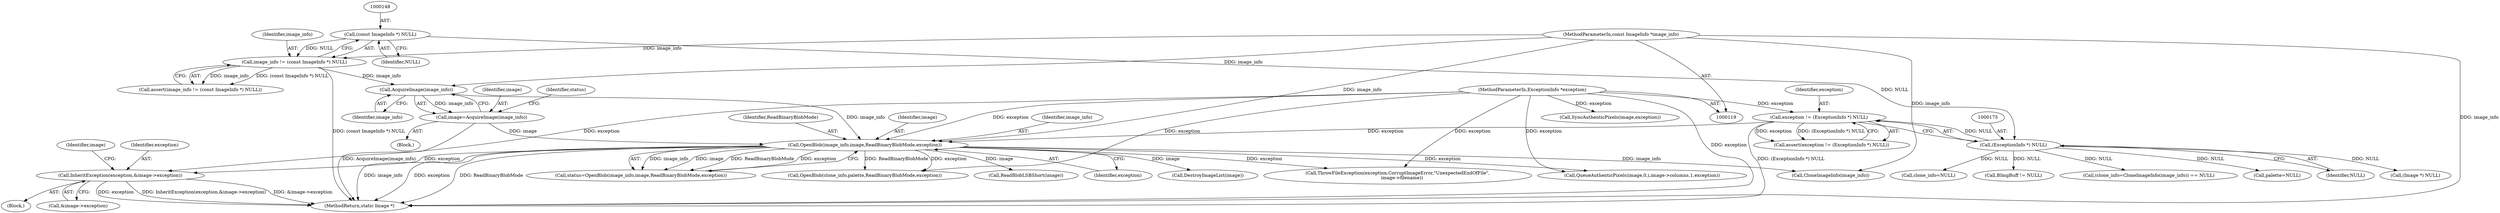 digraph "0_ImageMagick_f6e9d0d9955e85bdd7540b251cd50d598dacc5e6_7@pointer" {
"1000447" [label="(Call,InheritException(exception,&image->exception))"];
"1000189" [label="(Call,OpenBlob(image_info,image,ReadBinaryBlobMode,exception))"];
"1000185" [label="(Call,AcquireImage(image_info))"];
"1000145" [label="(Call,image_info != (const ImageInfo *) NULL)"];
"1000120" [label="(MethodParameterIn,const ImageInfo *image_info)"];
"1000147" [label="(Call,(const ImageInfo *) NULL)"];
"1000183" [label="(Call,image=AcquireImage(image_info))"];
"1000172" [label="(Call,exception != (ExceptionInfo *) NULL)"];
"1000121" [label="(MethodParameterIn,ExceptionInfo *exception)"];
"1000174" [label="(Call,(ExceptionInfo *) NULL)"];
"1001446" [label="(MethodReturn,static Image *)"];
"1000448" [label="(Identifier,exception)"];
"1000457" [label="(Call,(clone_info=CloneImageInfo(image_info)) == NULL)"];
"1000190" [label="(Identifier,image_info)"];
"1000188" [label="(Identifier,status)"];
"1000192" [label="(Identifier,ReadBinaryBlobMode)"];
"1000121" [label="(MethodParameterIn,ExceptionInfo *exception)"];
"1000174" [label="(Call,(ExceptionInfo *) NULL)"];
"1000187" [label="(Call,status=OpenBlob(image_info,image,ReadBinaryBlobMode,exception))"];
"1000144" [label="(Call,assert(image_info != (const ImageInfo *) NULL))"];
"1000183" [label="(Call,image=AcquireImage(image_info))"];
"1000449" [label="(Call,&image->exception)"];
"1000193" [label="(Identifier,exception)"];
"1000184" [label="(Identifier,image)"];
"1001395" [label="(Call,SyncAuthenticPixels(image,exception))"];
"1000186" [label="(Identifier,image_info)"];
"1000207" [label="(Call,palette=NULL)"];
"1000446" [label="(Block,)"];
"1000185" [label="(Call,AcquireImage(image_info))"];
"1001352" [label="(Call,QueueAuthenticPixels(image,0,i,image->columns,1,exception))"];
"1000447" [label="(Call,InheritException(exception,&image->exception))"];
"1000189" [label="(Call,OpenBlob(image_info,image,ReadBinaryBlobMode,exception))"];
"1000149" [label="(Identifier,NULL)"];
"1000176" [label="(Identifier,NULL)"];
"1000217" [label="(Call,ReadBlobLSBShort(image))"];
"1000204" [label="(Call,(Image *) NULL)"];
"1000172" [label="(Call,exception != (ExceptionInfo *) NULL)"];
"1000210" [label="(Call,clone_info=NULL)"];
"1001402" [label="(Call,BImgBuff != NULL)"];
"1000120" [label="(MethodParameterIn,const ImageInfo *image_info)"];
"1000171" [label="(Call,assert(exception != (ExceptionInfo *) NULL))"];
"1000460" [label="(Call,CloneImageInfo(image_info))"];
"1000173" [label="(Identifier,exception)"];
"1000612" [label="(Call,OpenBlob(clone_info,palette,ReadBinaryBlobMode,exception))"];
"1000122" [label="(Block,)"];
"1000455" [label="(Identifier,image)"];
"1001432" [label="(Call,ThrowFileException(exception,CorruptImageError,\"UnexpectedEndOfFile\",\n      image->filename))"];
"1000201" [label="(Call,DestroyImageList(image))"];
"1000145" [label="(Call,image_info != (const ImageInfo *) NULL)"];
"1000191" [label="(Identifier,image)"];
"1000147" [label="(Call,(const ImageInfo *) NULL)"];
"1000146" [label="(Identifier,image_info)"];
"1000447" -> "1000446"  [label="AST: "];
"1000447" -> "1000449"  [label="CFG: "];
"1000448" -> "1000447"  [label="AST: "];
"1000449" -> "1000447"  [label="AST: "];
"1000455" -> "1000447"  [label="CFG: "];
"1000447" -> "1001446"  [label="DDG: InheritException(exception,&image->exception)"];
"1000447" -> "1001446"  [label="DDG: &image->exception"];
"1000447" -> "1001446"  [label="DDG: exception"];
"1000189" -> "1000447"  [label="DDG: exception"];
"1000121" -> "1000447"  [label="DDG: exception"];
"1000189" -> "1000187"  [label="AST: "];
"1000189" -> "1000193"  [label="CFG: "];
"1000190" -> "1000189"  [label="AST: "];
"1000191" -> "1000189"  [label="AST: "];
"1000192" -> "1000189"  [label="AST: "];
"1000193" -> "1000189"  [label="AST: "];
"1000187" -> "1000189"  [label="CFG: "];
"1000189" -> "1001446"  [label="DDG: image_info"];
"1000189" -> "1001446"  [label="DDG: exception"];
"1000189" -> "1001446"  [label="DDG: ReadBinaryBlobMode"];
"1000189" -> "1000187"  [label="DDG: image_info"];
"1000189" -> "1000187"  [label="DDG: image"];
"1000189" -> "1000187"  [label="DDG: ReadBinaryBlobMode"];
"1000189" -> "1000187"  [label="DDG: exception"];
"1000185" -> "1000189"  [label="DDG: image_info"];
"1000120" -> "1000189"  [label="DDG: image_info"];
"1000183" -> "1000189"  [label="DDG: image"];
"1000172" -> "1000189"  [label="DDG: exception"];
"1000121" -> "1000189"  [label="DDG: exception"];
"1000189" -> "1000201"  [label="DDG: image"];
"1000189" -> "1000217"  [label="DDG: image"];
"1000189" -> "1000460"  [label="DDG: image_info"];
"1000189" -> "1000612"  [label="DDG: ReadBinaryBlobMode"];
"1000189" -> "1000612"  [label="DDG: exception"];
"1000189" -> "1001352"  [label="DDG: exception"];
"1000189" -> "1001432"  [label="DDG: exception"];
"1000185" -> "1000183"  [label="AST: "];
"1000185" -> "1000186"  [label="CFG: "];
"1000186" -> "1000185"  [label="AST: "];
"1000183" -> "1000185"  [label="CFG: "];
"1000185" -> "1000183"  [label="DDG: image_info"];
"1000145" -> "1000185"  [label="DDG: image_info"];
"1000120" -> "1000185"  [label="DDG: image_info"];
"1000145" -> "1000144"  [label="AST: "];
"1000145" -> "1000147"  [label="CFG: "];
"1000146" -> "1000145"  [label="AST: "];
"1000147" -> "1000145"  [label="AST: "];
"1000144" -> "1000145"  [label="CFG: "];
"1000145" -> "1001446"  [label="DDG: (const ImageInfo *) NULL"];
"1000145" -> "1000144"  [label="DDG: image_info"];
"1000145" -> "1000144"  [label="DDG: (const ImageInfo *) NULL"];
"1000120" -> "1000145"  [label="DDG: image_info"];
"1000147" -> "1000145"  [label="DDG: NULL"];
"1000120" -> "1000119"  [label="AST: "];
"1000120" -> "1001446"  [label="DDG: image_info"];
"1000120" -> "1000460"  [label="DDG: image_info"];
"1000147" -> "1000149"  [label="CFG: "];
"1000148" -> "1000147"  [label="AST: "];
"1000149" -> "1000147"  [label="AST: "];
"1000147" -> "1000174"  [label="DDG: NULL"];
"1000183" -> "1000122"  [label="AST: "];
"1000184" -> "1000183"  [label="AST: "];
"1000188" -> "1000183"  [label="CFG: "];
"1000183" -> "1001446"  [label="DDG: AcquireImage(image_info)"];
"1000172" -> "1000171"  [label="AST: "];
"1000172" -> "1000174"  [label="CFG: "];
"1000173" -> "1000172"  [label="AST: "];
"1000174" -> "1000172"  [label="AST: "];
"1000171" -> "1000172"  [label="CFG: "];
"1000172" -> "1001446"  [label="DDG: (ExceptionInfo *) NULL"];
"1000172" -> "1000171"  [label="DDG: exception"];
"1000172" -> "1000171"  [label="DDG: (ExceptionInfo *) NULL"];
"1000121" -> "1000172"  [label="DDG: exception"];
"1000174" -> "1000172"  [label="DDG: NULL"];
"1000121" -> "1000119"  [label="AST: "];
"1000121" -> "1001446"  [label="DDG: exception"];
"1000121" -> "1000612"  [label="DDG: exception"];
"1000121" -> "1001352"  [label="DDG: exception"];
"1000121" -> "1001395"  [label="DDG: exception"];
"1000121" -> "1001432"  [label="DDG: exception"];
"1000174" -> "1000176"  [label="CFG: "];
"1000175" -> "1000174"  [label="AST: "];
"1000176" -> "1000174"  [label="AST: "];
"1000174" -> "1000204"  [label="DDG: NULL"];
"1000174" -> "1000207"  [label="DDG: NULL"];
"1000174" -> "1000210"  [label="DDG: NULL"];
"1000174" -> "1000457"  [label="DDG: NULL"];
"1000174" -> "1001402"  [label="DDG: NULL"];
}
